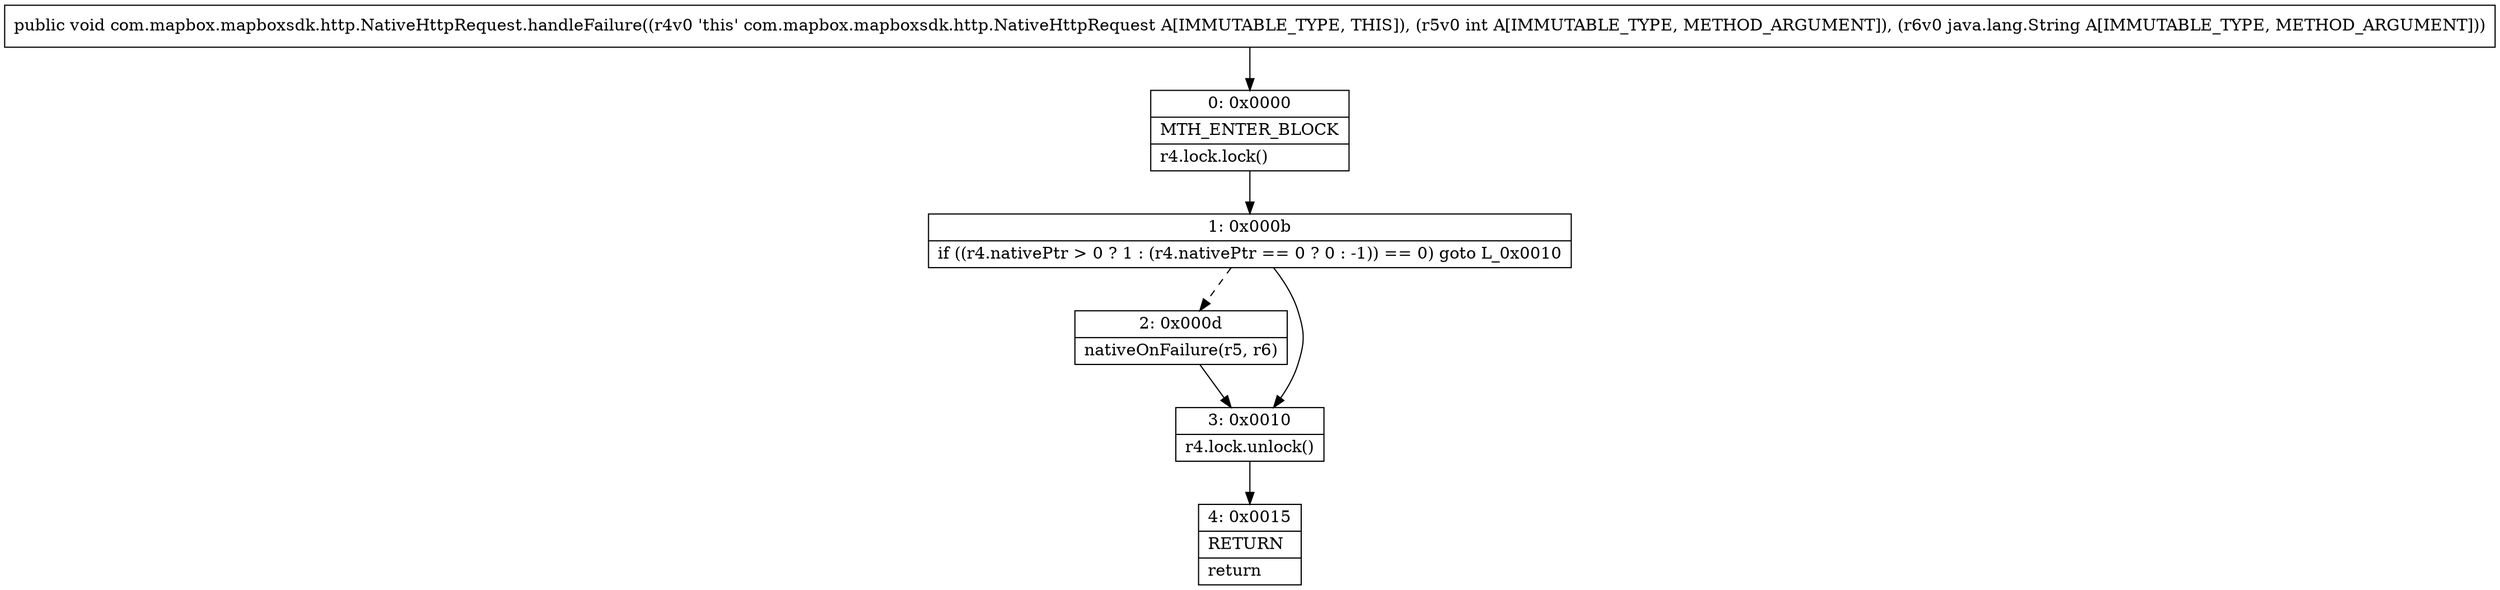digraph "CFG forcom.mapbox.mapboxsdk.http.NativeHttpRequest.handleFailure(ILjava\/lang\/String;)V" {
Node_0 [shape=record,label="{0\:\ 0x0000|MTH_ENTER_BLOCK\l|r4.lock.lock()\l}"];
Node_1 [shape=record,label="{1\:\ 0x000b|if ((r4.nativePtr \> 0 ? 1 : (r4.nativePtr == 0 ? 0 : \-1)) == 0) goto L_0x0010\l}"];
Node_2 [shape=record,label="{2\:\ 0x000d|nativeOnFailure(r5, r6)\l}"];
Node_3 [shape=record,label="{3\:\ 0x0010|r4.lock.unlock()\l}"];
Node_4 [shape=record,label="{4\:\ 0x0015|RETURN\l|return\l}"];
MethodNode[shape=record,label="{public void com.mapbox.mapboxsdk.http.NativeHttpRequest.handleFailure((r4v0 'this' com.mapbox.mapboxsdk.http.NativeHttpRequest A[IMMUTABLE_TYPE, THIS]), (r5v0 int A[IMMUTABLE_TYPE, METHOD_ARGUMENT]), (r6v0 java.lang.String A[IMMUTABLE_TYPE, METHOD_ARGUMENT])) }"];
MethodNode -> Node_0;
Node_0 -> Node_1;
Node_1 -> Node_2[style=dashed];
Node_1 -> Node_3;
Node_2 -> Node_3;
Node_3 -> Node_4;
}

